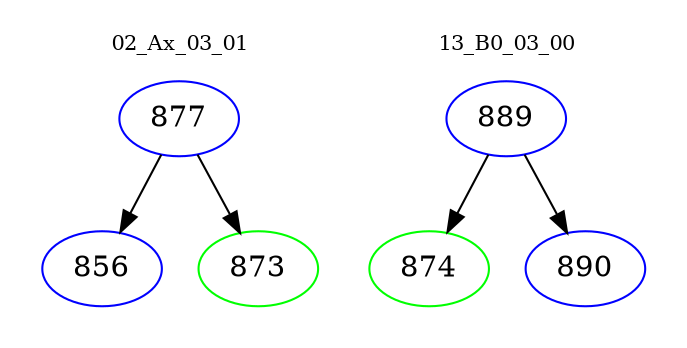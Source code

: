 digraph{
subgraph cluster_0 {
color = white
label = "02_Ax_03_01";
fontsize=10;
T0_877 [label="877", color="blue"]
T0_877 -> T0_856 [color="black"]
T0_856 [label="856", color="blue"]
T0_877 -> T0_873 [color="black"]
T0_873 [label="873", color="green"]
}
subgraph cluster_1 {
color = white
label = "13_B0_03_00";
fontsize=10;
T1_889 [label="889", color="blue"]
T1_889 -> T1_874 [color="black"]
T1_874 [label="874", color="green"]
T1_889 -> T1_890 [color="black"]
T1_890 [label="890", color="blue"]
}
}
